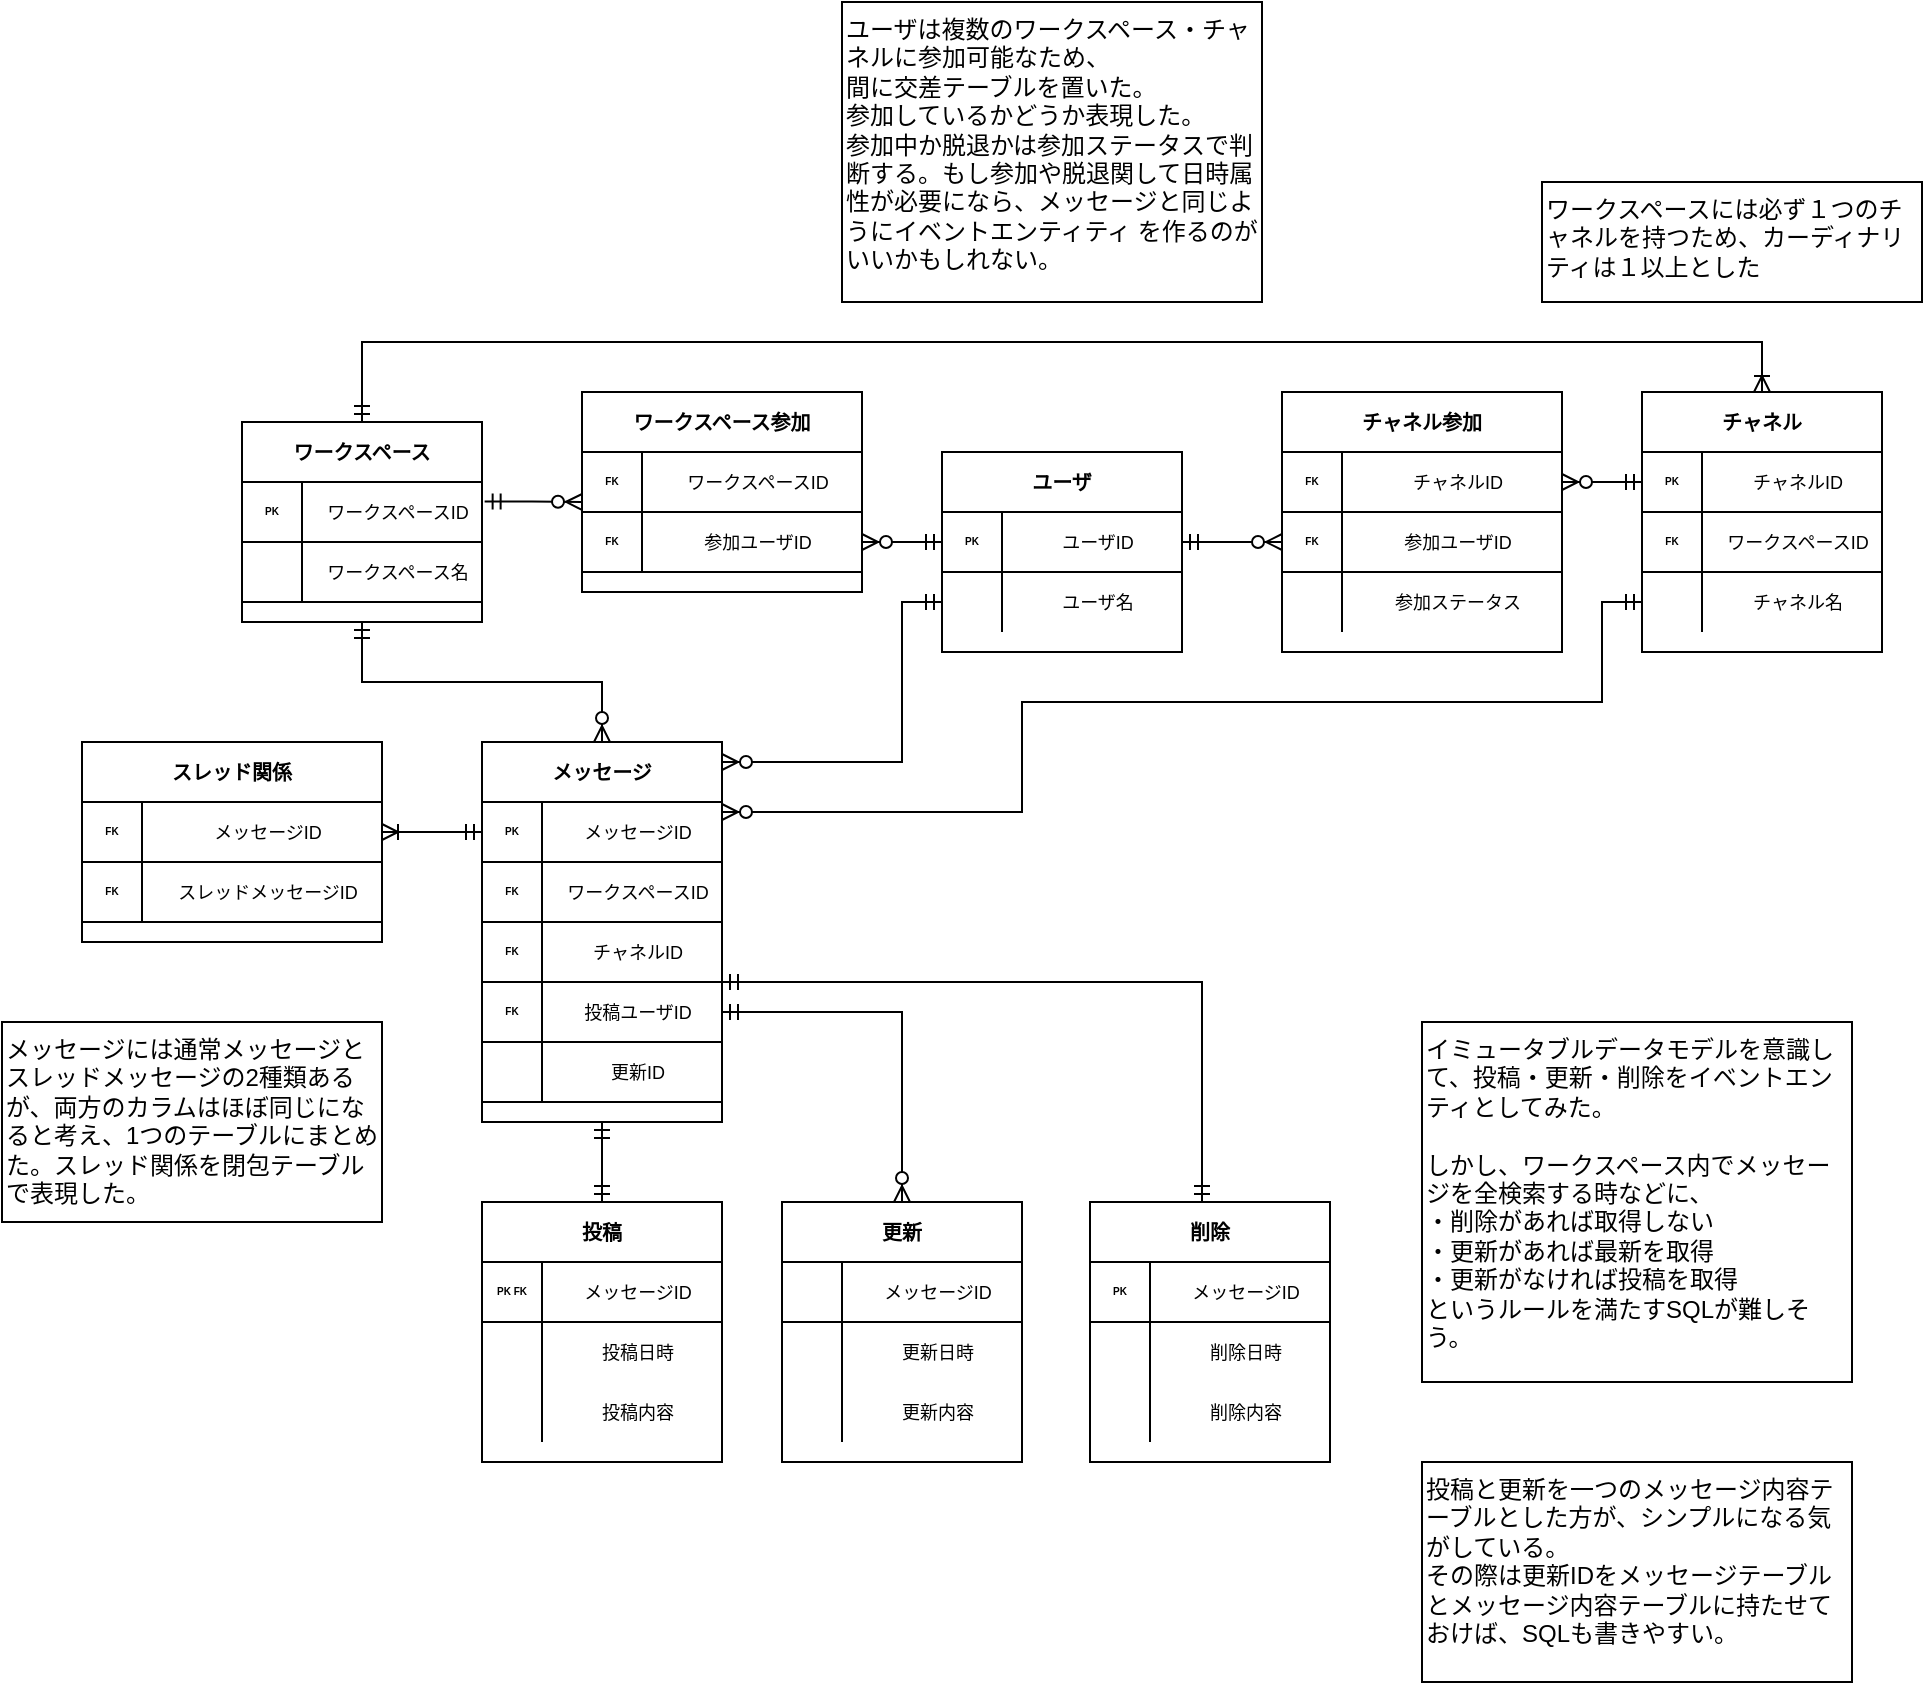 <mxfile version="18.1.3" type="device"><diagram id="VzWQEuF8khyqXpDmON22" name="Page-1"><mxGraphModel dx="1728" dy="1754" grid="1" gridSize="10" guides="1" tooltips="1" connect="1" arrows="1" fold="1" page="1" pageScale="1" pageWidth="827" pageHeight="1169" math="0" shadow="0"><root><mxCell id="0"/><mxCell id="1" parent="0"/><mxCell id="t3q-S9oVA5xC2EnuXbvi-16" value="ユーザ" style="shape=table;startSize=30;container=1;collapsible=1;childLayout=tableLayout;fixedRows=1;rowLines=0;fontStyle=1;align=center;resizeLast=1;rounded=0;shadow=0;fontSize=10;strokeWidth=1;fillColor=default;gradientColor=#ffffff;gradientDirection=east;sketch=0;swimlaneLine=1;strokeColor=default;swimlaneFillColor=default;spacingTop=0;" parent="1" vertex="1"><mxGeometry x="280" y="55" width="120" height="100" as="geometry"><mxRectangle x="30" y="130" width="50" height="30" as="alternateBounds"/></mxGeometry></mxCell><mxCell id="t3q-S9oVA5xC2EnuXbvi-17" value="" style="shape=tableRow;horizontal=0;startSize=0;swimlaneHead=0;swimlaneBody=0;fillColor=none;collapsible=0;dropTarget=0;points=[[0,0.5],[1,0.5]];portConstraint=eastwest;top=0;left=0;right=0;bottom=1;rounded=0;shadow=0;fontSize=5;strokeWidth=1;align=center;" parent="t3q-S9oVA5xC2EnuXbvi-16" vertex="1"><mxGeometry y="30" width="120" height="30" as="geometry"/></mxCell><mxCell id="t3q-S9oVA5xC2EnuXbvi-18" value="PK" style="shape=partialRectangle;connectable=0;fillColor=none;top=0;left=0;bottom=0;right=0;fontStyle=1;overflow=hidden;rounded=0;shadow=0;fontSize=5;strokeWidth=1;" parent="t3q-S9oVA5xC2EnuXbvi-17" vertex="1"><mxGeometry width="30" height="30" as="geometry"><mxRectangle width="30" height="30" as="alternateBounds"/></mxGeometry></mxCell><mxCell id="t3q-S9oVA5xC2EnuXbvi-19" value="ユーザID" style="shape=partialRectangle;connectable=0;fillColor=none;top=0;left=0;bottom=0;right=0;align=center;spacingLeft=6;fontStyle=0;overflow=hidden;rounded=0;shadow=0;fontSize=9;strokeWidth=1;" parent="t3q-S9oVA5xC2EnuXbvi-17" vertex="1"><mxGeometry x="30" width="90" height="30" as="geometry"><mxRectangle width="90" height="30" as="alternateBounds"/></mxGeometry></mxCell><mxCell id="t3q-S9oVA5xC2EnuXbvi-20" value="" style="shape=tableRow;horizontal=0;startSize=0;swimlaneHead=0;swimlaneBody=0;fillColor=none;collapsible=0;dropTarget=0;points=[[0,0.5],[1,0.5]];portConstraint=eastwest;top=0;left=0;right=0;bottom=0;rounded=0;shadow=0;fontSize=5;strokeWidth=1;" parent="t3q-S9oVA5xC2EnuXbvi-16" vertex="1"><mxGeometry y="60" width="120" height="30" as="geometry"/></mxCell><mxCell id="t3q-S9oVA5xC2EnuXbvi-21" value="" style="shape=partialRectangle;connectable=0;fillColor=none;top=0;left=0;bottom=0;right=0;editable=1;overflow=hidden;rounded=0;shadow=0;fontSize=5;strokeWidth=1;" parent="t3q-S9oVA5xC2EnuXbvi-20" vertex="1"><mxGeometry width="30" height="30" as="geometry"><mxRectangle width="30" height="30" as="alternateBounds"/></mxGeometry></mxCell><mxCell id="t3q-S9oVA5xC2EnuXbvi-22" value="ユーザ名" style="shape=partialRectangle;connectable=0;fillColor=none;top=0;left=0;bottom=0;right=0;align=center;spacingLeft=6;overflow=hidden;rounded=0;shadow=0;fontSize=9;strokeWidth=1;" parent="t3q-S9oVA5xC2EnuXbvi-20" vertex="1"><mxGeometry x="30" width="90" height="30" as="geometry"><mxRectangle width="90" height="30" as="alternateBounds"/></mxGeometry></mxCell><mxCell id="t3q-S9oVA5xC2EnuXbvi-26" value="ワークスペース" style="shape=table;startSize=30;container=1;collapsible=1;childLayout=tableLayout;fixedRows=1;rowLines=0;fontStyle=1;align=center;resizeLast=1;rounded=0;shadow=0;fontSize=10;strokeWidth=1;fillColor=default;gradientColor=#ffffff;gradientDirection=east;sketch=0;swimlaneLine=1;strokeColor=default;swimlaneFillColor=default;spacingTop=0;" parent="1" vertex="1"><mxGeometry x="-70" y="40" width="120" height="100" as="geometry"><mxRectangle x="30" y="130" width="50" height="30" as="alternateBounds"/></mxGeometry></mxCell><mxCell id="t3q-S9oVA5xC2EnuXbvi-27" value="" style="shape=tableRow;horizontal=0;startSize=0;swimlaneHead=0;swimlaneBody=0;fillColor=none;collapsible=0;dropTarget=0;points=[[0,0.5],[1,0.5]];portConstraint=eastwest;top=0;left=0;right=0;bottom=1;rounded=0;shadow=0;fontSize=5;strokeWidth=1;align=center;" parent="t3q-S9oVA5xC2EnuXbvi-26" vertex="1"><mxGeometry y="30" width="120" height="30" as="geometry"/></mxCell><mxCell id="t3q-S9oVA5xC2EnuXbvi-28" value="PK" style="shape=partialRectangle;connectable=0;fillColor=none;top=0;left=0;bottom=0;right=0;fontStyle=1;overflow=hidden;rounded=0;shadow=0;fontSize=5;strokeWidth=1;" parent="t3q-S9oVA5xC2EnuXbvi-27" vertex="1"><mxGeometry width="30" height="30" as="geometry"><mxRectangle width="30" height="30" as="alternateBounds"/></mxGeometry></mxCell><mxCell id="t3q-S9oVA5xC2EnuXbvi-29" value="ワークスペースID" style="shape=partialRectangle;connectable=0;fillColor=none;top=0;left=0;bottom=0;right=0;align=center;spacingLeft=6;fontStyle=0;overflow=hidden;rounded=0;shadow=0;fontSize=9;strokeWidth=1;" parent="t3q-S9oVA5xC2EnuXbvi-27" vertex="1"><mxGeometry x="30" width="90" height="30" as="geometry"><mxRectangle width="90" height="30" as="alternateBounds"/></mxGeometry></mxCell><mxCell id="t3q-S9oVA5xC2EnuXbvi-30" style="shape=tableRow;horizontal=0;startSize=0;swimlaneHead=0;swimlaneBody=0;fillColor=none;collapsible=0;dropTarget=0;points=[[0,0.5],[1,0.5]];portConstraint=eastwest;top=0;left=0;right=0;bottom=1;rounded=0;shadow=0;fontSize=5;strokeWidth=1;align=center;" parent="t3q-S9oVA5xC2EnuXbvi-26" vertex="1"><mxGeometry y="60" width="120" height="30" as="geometry"/></mxCell><mxCell id="t3q-S9oVA5xC2EnuXbvi-31" value="" style="shape=partialRectangle;connectable=0;fillColor=none;top=0;left=0;bottom=0;right=0;fontStyle=1;overflow=hidden;rounded=0;shadow=0;fontSize=5;strokeWidth=1;" parent="t3q-S9oVA5xC2EnuXbvi-30" vertex="1"><mxGeometry width="30" height="30" as="geometry"><mxRectangle width="30" height="30" as="alternateBounds"/></mxGeometry></mxCell><mxCell id="t3q-S9oVA5xC2EnuXbvi-32" value="ワークスペース名" style="shape=partialRectangle;connectable=0;fillColor=none;top=0;left=0;bottom=0;right=0;align=center;spacingLeft=6;fontStyle=0;overflow=hidden;rounded=0;shadow=0;fontSize=9;strokeWidth=1;" parent="t3q-S9oVA5xC2EnuXbvi-30" vertex="1"><mxGeometry x="30" width="90" height="30" as="geometry"><mxRectangle width="90" height="30" as="alternateBounds"/></mxGeometry></mxCell><mxCell id="t3q-S9oVA5xC2EnuXbvi-42" value="チャネル" style="shape=table;startSize=30;container=1;collapsible=1;childLayout=tableLayout;fixedRows=1;rowLines=0;fontStyle=1;align=center;resizeLast=1;rounded=0;shadow=0;fontSize=10;strokeWidth=1;fillColor=default;gradientColor=#ffffff;gradientDirection=east;sketch=0;swimlaneLine=1;strokeColor=default;swimlaneFillColor=default;spacingTop=0;" parent="1" vertex="1"><mxGeometry x="630" y="25" width="120" height="130" as="geometry"><mxRectangle x="30" y="130" width="50" height="30" as="alternateBounds"/></mxGeometry></mxCell><mxCell id="t3q-S9oVA5xC2EnuXbvi-43" value="" style="shape=tableRow;horizontal=0;startSize=0;swimlaneHead=0;swimlaneBody=0;fillColor=none;collapsible=0;dropTarget=0;points=[[0,0.5],[1,0.5]];portConstraint=eastwest;top=0;left=0;right=0;bottom=1;rounded=0;shadow=0;fontSize=5;strokeWidth=1;align=center;" parent="t3q-S9oVA5xC2EnuXbvi-42" vertex="1"><mxGeometry y="30" width="120" height="30" as="geometry"/></mxCell><mxCell id="t3q-S9oVA5xC2EnuXbvi-44" value="PK" style="shape=partialRectangle;connectable=0;fillColor=none;top=0;left=0;bottom=0;right=0;fontStyle=1;overflow=hidden;rounded=0;shadow=0;fontSize=5;strokeWidth=1;" parent="t3q-S9oVA5xC2EnuXbvi-43" vertex="1"><mxGeometry width="30" height="30" as="geometry"><mxRectangle width="30" height="30" as="alternateBounds"/></mxGeometry></mxCell><mxCell id="t3q-S9oVA5xC2EnuXbvi-45" value="チャネルID" style="shape=partialRectangle;connectable=0;fillColor=none;top=0;left=0;bottom=0;right=0;align=center;spacingLeft=6;fontStyle=0;overflow=hidden;rounded=0;shadow=0;fontSize=9;strokeWidth=1;" parent="t3q-S9oVA5xC2EnuXbvi-43" vertex="1"><mxGeometry x="30" width="90" height="30" as="geometry"><mxRectangle width="90" height="30" as="alternateBounds"/></mxGeometry></mxCell><mxCell id="4SpFPrn1VUqxIHYEv9hC-54" value="" style="shape=tableRow;horizontal=0;startSize=0;swimlaneHead=0;swimlaneBody=0;fillColor=none;collapsible=0;dropTarget=0;points=[[0,0.5],[1,0.5]];portConstraint=eastwest;top=0;left=0;right=0;bottom=1;rounded=0;shadow=0;fontSize=5;strokeWidth=1;align=center;" parent="t3q-S9oVA5xC2EnuXbvi-42" vertex="1"><mxGeometry y="60" width="120" height="30" as="geometry"/></mxCell><mxCell id="4SpFPrn1VUqxIHYEv9hC-55" value="FK" style="shape=partialRectangle;connectable=0;fillColor=none;top=0;left=0;bottom=0;right=0;fontStyle=1;overflow=hidden;rounded=0;shadow=0;fontSize=5;strokeWidth=1;" parent="4SpFPrn1VUqxIHYEv9hC-54" vertex="1"><mxGeometry width="30" height="30" as="geometry"><mxRectangle width="30" height="30" as="alternateBounds"/></mxGeometry></mxCell><mxCell id="4SpFPrn1VUqxIHYEv9hC-56" value="ワークスペースID" style="shape=partialRectangle;connectable=0;fillColor=none;top=0;left=0;bottom=0;right=0;align=center;spacingLeft=6;fontStyle=0;overflow=hidden;rounded=0;shadow=0;fontSize=9;strokeWidth=1;" parent="4SpFPrn1VUqxIHYEv9hC-54" vertex="1"><mxGeometry x="30" width="90" height="30" as="geometry"><mxRectangle width="90" height="30" as="alternateBounds"/></mxGeometry></mxCell><mxCell id="t3q-S9oVA5xC2EnuXbvi-49" value="" style="shape=tableRow;horizontal=0;startSize=0;swimlaneHead=0;swimlaneBody=0;fillColor=none;collapsible=0;dropTarget=0;points=[[0,0.5],[1,0.5]];portConstraint=eastwest;top=0;left=0;right=0;bottom=0;rounded=0;shadow=0;fontSize=5;strokeWidth=1;" parent="t3q-S9oVA5xC2EnuXbvi-42" vertex="1"><mxGeometry y="90" width="120" height="30" as="geometry"/></mxCell><mxCell id="t3q-S9oVA5xC2EnuXbvi-50" value="" style="shape=partialRectangle;connectable=0;fillColor=none;top=0;left=0;bottom=0;right=0;editable=1;overflow=hidden;rounded=0;shadow=0;fontSize=5;strokeWidth=1;" parent="t3q-S9oVA5xC2EnuXbvi-49" vertex="1"><mxGeometry width="30" height="30" as="geometry"><mxRectangle width="30" height="30" as="alternateBounds"/></mxGeometry></mxCell><mxCell id="t3q-S9oVA5xC2EnuXbvi-51" value="チャネル名" style="shape=partialRectangle;connectable=0;fillColor=none;top=0;left=0;bottom=0;right=0;align=center;spacingLeft=6;overflow=hidden;rounded=0;shadow=0;fontSize=9;strokeWidth=1;" parent="t3q-S9oVA5xC2EnuXbvi-49" vertex="1"><mxGeometry x="30" width="90" height="30" as="geometry"><mxRectangle width="90" height="30" as="alternateBounds"/></mxGeometry></mxCell><mxCell id="4SpFPrn1VUqxIHYEv9hC-25" value="メッセージ" style="shape=table;startSize=30;container=1;collapsible=1;childLayout=tableLayout;fixedRows=1;rowLines=0;fontStyle=1;align=center;resizeLast=1;rounded=0;shadow=0;fontSize=10;strokeWidth=1;fillColor=default;gradientColor=#ffffff;gradientDirection=east;sketch=0;swimlaneLine=1;strokeColor=default;swimlaneFillColor=default;spacingTop=0;right=0;" parent="1" vertex="1"><mxGeometry x="50" y="200" width="120" height="190" as="geometry"><mxRectangle x="30" y="130" width="50" height="30" as="alternateBounds"/></mxGeometry></mxCell><mxCell id="4SpFPrn1VUqxIHYEv9hC-26" value="" style="shape=tableRow;horizontal=0;startSize=0;swimlaneHead=0;swimlaneBody=0;fillColor=none;collapsible=0;dropTarget=0;points=[[0,0.5],[1,0.5]];portConstraint=eastwest;top=0;left=0;right=0;bottom=1;rounded=0;shadow=0;fontSize=5;strokeWidth=1;align=center;" parent="4SpFPrn1VUqxIHYEv9hC-25" vertex="1"><mxGeometry y="30" width="120" height="30" as="geometry"/></mxCell><mxCell id="4SpFPrn1VUqxIHYEv9hC-27" value="PK" style="shape=partialRectangle;connectable=0;fillColor=none;top=0;left=0;bottom=0;right=0;fontStyle=1;overflow=hidden;rounded=0;shadow=0;fontSize=5;strokeWidth=1;" parent="4SpFPrn1VUqxIHYEv9hC-26" vertex="1"><mxGeometry width="30" height="30" as="geometry"><mxRectangle width="30" height="30" as="alternateBounds"/></mxGeometry></mxCell><mxCell id="4SpFPrn1VUqxIHYEv9hC-28" value="メッセージID" style="shape=partialRectangle;connectable=0;fillColor=none;top=0;left=0;bottom=0;right=0;align=center;spacingLeft=6;fontStyle=0;overflow=hidden;rounded=0;shadow=0;fontSize=9;strokeWidth=1;" parent="4SpFPrn1VUqxIHYEv9hC-26" vertex="1"><mxGeometry x="30" width="90" height="30" as="geometry"><mxRectangle width="90" height="30" as="alternateBounds"/></mxGeometry></mxCell><mxCell id="4SpFPrn1VUqxIHYEv9hC-47" value="" style="shape=tableRow;horizontal=0;startSize=0;swimlaneHead=0;swimlaneBody=0;fillColor=none;collapsible=0;dropTarget=0;points=[[0,0.5],[1,0.5]];portConstraint=eastwest;top=0;left=0;right=0;bottom=1;rounded=0;shadow=0;fontSize=5;strokeWidth=1;align=center;" parent="4SpFPrn1VUqxIHYEv9hC-25" vertex="1"><mxGeometry y="60" width="120" height="30" as="geometry"/></mxCell><mxCell id="4SpFPrn1VUqxIHYEv9hC-48" value="FK" style="shape=partialRectangle;connectable=0;fillColor=none;top=0;left=0;bottom=0;right=0;fontStyle=1;overflow=hidden;rounded=0;shadow=0;fontSize=5;strokeWidth=1;" parent="4SpFPrn1VUqxIHYEv9hC-47" vertex="1"><mxGeometry width="30" height="30" as="geometry"><mxRectangle width="30" height="30" as="alternateBounds"/></mxGeometry></mxCell><mxCell id="4SpFPrn1VUqxIHYEv9hC-49" value="ワークスペースID" style="shape=partialRectangle;connectable=0;fillColor=none;top=0;left=0;bottom=0;right=0;align=center;spacingLeft=6;fontStyle=0;overflow=hidden;rounded=0;shadow=0;fontSize=9;strokeWidth=1;" parent="4SpFPrn1VUqxIHYEv9hC-47" vertex="1"><mxGeometry x="30" width="90" height="30" as="geometry"><mxRectangle width="90" height="30" as="alternateBounds"/></mxGeometry></mxCell><mxCell id="4SpFPrn1VUqxIHYEv9hC-50" value="" style="shape=tableRow;horizontal=0;startSize=0;swimlaneHead=0;swimlaneBody=0;fillColor=none;collapsible=0;dropTarget=0;points=[[0,0.5],[1,0.5]];portConstraint=eastwest;top=0;left=0;right=0;bottom=1;rounded=0;shadow=0;fontSize=5;strokeWidth=1;align=center;" parent="4SpFPrn1VUqxIHYEv9hC-25" vertex="1"><mxGeometry y="90" width="120" height="30" as="geometry"/></mxCell><mxCell id="4SpFPrn1VUqxIHYEv9hC-51" value="FK" style="shape=partialRectangle;connectable=0;fillColor=none;top=0;left=0;bottom=0;right=0;fontStyle=1;overflow=hidden;rounded=0;shadow=0;fontSize=5;strokeWidth=1;" parent="4SpFPrn1VUqxIHYEv9hC-50" vertex="1"><mxGeometry width="30" height="30" as="geometry"><mxRectangle width="30" height="30" as="alternateBounds"/></mxGeometry></mxCell><mxCell id="4SpFPrn1VUqxIHYEv9hC-52" value="チャネルID" style="shape=partialRectangle;connectable=0;fillColor=none;top=0;left=0;bottom=0;right=0;align=center;spacingLeft=6;fontStyle=0;overflow=hidden;rounded=0;shadow=0;fontSize=9;strokeWidth=1;" parent="4SpFPrn1VUqxIHYEv9hC-50" vertex="1"><mxGeometry x="30" width="90" height="30" as="geometry"><mxRectangle width="90" height="30" as="alternateBounds"/></mxGeometry></mxCell><mxCell id="4SpFPrn1VUqxIHYEv9hC-29" style="shape=tableRow;horizontal=0;startSize=0;swimlaneHead=0;swimlaneBody=0;fillColor=none;collapsible=0;dropTarget=0;points=[[0,0.5],[1,0.5]];portConstraint=eastwest;top=0;left=0;right=0;bottom=1;rounded=0;shadow=0;fontSize=5;strokeWidth=1;align=center;" parent="4SpFPrn1VUqxIHYEv9hC-25" vertex="1"><mxGeometry y="120" width="120" height="30" as="geometry"/></mxCell><mxCell id="4SpFPrn1VUqxIHYEv9hC-30" value="FK" style="shape=partialRectangle;connectable=0;fillColor=none;top=0;left=0;bottom=0;right=0;fontStyle=1;overflow=hidden;rounded=0;shadow=0;fontSize=5;strokeWidth=1;" parent="4SpFPrn1VUqxIHYEv9hC-29" vertex="1"><mxGeometry width="30" height="30" as="geometry"><mxRectangle width="30" height="30" as="alternateBounds"/></mxGeometry></mxCell><mxCell id="4SpFPrn1VUqxIHYEv9hC-31" value="投稿ユーザID" style="shape=partialRectangle;connectable=0;fillColor=none;top=0;left=0;bottom=0;right=0;align=center;spacingLeft=6;fontStyle=0;overflow=hidden;rounded=0;shadow=0;fontSize=9;strokeWidth=1;" parent="4SpFPrn1VUqxIHYEv9hC-29" vertex="1"><mxGeometry x="30" width="90" height="30" as="geometry"><mxRectangle width="90" height="30" as="alternateBounds"/></mxGeometry></mxCell><mxCell id="SPlGPrbBw5Y6CTb8SGbo-51" style="shape=tableRow;horizontal=0;startSize=0;swimlaneHead=0;swimlaneBody=0;fillColor=none;collapsible=0;dropTarget=0;points=[[0,0.5],[1,0.5]];portConstraint=eastwest;top=0;left=0;right=0;bottom=1;rounded=0;shadow=0;fontSize=5;strokeWidth=1;align=center;" vertex="1" parent="4SpFPrn1VUqxIHYEv9hC-25"><mxGeometry y="150" width="120" height="30" as="geometry"/></mxCell><mxCell id="SPlGPrbBw5Y6CTb8SGbo-52" style="shape=partialRectangle;connectable=0;fillColor=none;top=0;left=0;bottom=0;right=0;fontStyle=1;overflow=hidden;rounded=0;shadow=0;fontSize=5;strokeWidth=1;" vertex="1" parent="SPlGPrbBw5Y6CTb8SGbo-51"><mxGeometry width="30" height="30" as="geometry"><mxRectangle width="30" height="30" as="alternateBounds"/></mxGeometry></mxCell><mxCell id="SPlGPrbBw5Y6CTb8SGbo-53" value="更新ID" style="shape=partialRectangle;connectable=0;fillColor=none;top=0;left=0;bottom=0;right=0;align=center;spacingLeft=6;fontStyle=0;overflow=hidden;rounded=0;shadow=0;fontSize=9;strokeWidth=1;" vertex="1" parent="SPlGPrbBw5Y6CTb8SGbo-51"><mxGeometry x="30" width="90" height="30" as="geometry"><mxRectangle width="90" height="30" as="alternateBounds"/></mxGeometry></mxCell><mxCell id="4SpFPrn1VUqxIHYEv9hC-57" value="ワークスペース参加" style="shape=table;startSize=30;container=1;collapsible=1;childLayout=tableLayout;fixedRows=1;rowLines=0;fontStyle=1;align=center;resizeLast=1;rounded=0;shadow=0;fontSize=10;strokeWidth=1;fillColor=default;gradientColor=#ffffff;gradientDirection=east;sketch=0;swimlaneLine=1;strokeColor=default;swimlaneFillColor=default;spacingTop=0;" parent="1" vertex="1"><mxGeometry x="100" y="25" width="140" height="100" as="geometry"><mxRectangle x="30" y="130" width="50" height="30" as="alternateBounds"/></mxGeometry></mxCell><mxCell id="4SpFPrn1VUqxIHYEv9hC-73" value="" style="shape=tableRow;horizontal=0;startSize=0;swimlaneHead=0;swimlaneBody=0;fillColor=none;collapsible=0;dropTarget=0;points=[[0,0.5],[1,0.5]];portConstraint=eastwest;top=0;left=0;right=0;bottom=1;rounded=0;shadow=0;fontSize=5;strokeWidth=1;align=center;" parent="4SpFPrn1VUqxIHYEv9hC-57" vertex="1"><mxGeometry y="30" width="140" height="30" as="geometry"/></mxCell><mxCell id="4SpFPrn1VUqxIHYEv9hC-74" value="FK" style="shape=partialRectangle;connectable=0;fillColor=none;top=0;left=0;bottom=0;right=0;fontStyle=1;overflow=hidden;rounded=0;shadow=0;fontSize=5;strokeWidth=1;" parent="4SpFPrn1VUqxIHYEv9hC-73" vertex="1"><mxGeometry width="30" height="30" as="geometry"><mxRectangle width="30" height="30" as="alternateBounds"/></mxGeometry></mxCell><mxCell id="4SpFPrn1VUqxIHYEv9hC-75" value="ワークスペースID" style="shape=partialRectangle;connectable=0;fillColor=none;top=0;left=0;bottom=0;right=0;align=center;spacingLeft=6;fontStyle=0;overflow=hidden;rounded=0;shadow=0;fontSize=9;strokeWidth=1;" parent="4SpFPrn1VUqxIHYEv9hC-73" vertex="1"><mxGeometry x="30" width="110" height="30" as="geometry"><mxRectangle width="110" height="30" as="alternateBounds"/></mxGeometry></mxCell><mxCell id="4SpFPrn1VUqxIHYEv9hC-58" value="" style="shape=tableRow;horizontal=0;startSize=0;swimlaneHead=0;swimlaneBody=0;fillColor=none;collapsible=0;dropTarget=0;points=[[0,0.5],[1,0.5]];portConstraint=eastwest;top=0;left=0;right=0;bottom=1;rounded=0;shadow=0;fontSize=5;strokeWidth=1;align=center;" parent="4SpFPrn1VUqxIHYEv9hC-57" vertex="1"><mxGeometry y="60" width="140" height="30" as="geometry"/></mxCell><mxCell id="4SpFPrn1VUqxIHYEv9hC-59" value="FK" style="shape=partialRectangle;connectable=0;fillColor=none;top=0;left=0;bottom=0;right=0;fontStyle=1;overflow=hidden;rounded=0;shadow=0;fontSize=5;strokeWidth=1;" parent="4SpFPrn1VUqxIHYEv9hC-58" vertex="1"><mxGeometry width="30" height="30" as="geometry"><mxRectangle width="30" height="30" as="alternateBounds"/></mxGeometry></mxCell><mxCell id="4SpFPrn1VUqxIHYEv9hC-60" value="参加ユーザID" style="shape=partialRectangle;connectable=0;fillColor=none;top=0;left=0;bottom=0;right=0;align=center;spacingLeft=6;fontStyle=0;overflow=hidden;rounded=0;shadow=0;fontSize=9;strokeWidth=1;" parent="4SpFPrn1VUqxIHYEv9hC-58" vertex="1"><mxGeometry x="30" width="110" height="30" as="geometry"><mxRectangle width="110" height="30" as="alternateBounds"/></mxGeometry></mxCell><mxCell id="4SpFPrn1VUqxIHYEv9hC-78" value="チャネル参加" style="shape=table;startSize=30;container=1;collapsible=1;childLayout=tableLayout;fixedRows=1;rowLines=0;fontStyle=1;align=center;resizeLast=1;rounded=0;shadow=0;fontSize=10;strokeWidth=1;fillColor=default;gradientColor=#ffffff;gradientDirection=east;sketch=0;swimlaneLine=1;strokeColor=default;swimlaneFillColor=default;spacingTop=0;" parent="1" vertex="1"><mxGeometry x="450" y="25" width="140" height="130" as="geometry"><mxRectangle x="30" y="130" width="50" height="30" as="alternateBounds"/></mxGeometry></mxCell><mxCell id="4SpFPrn1VUqxIHYEv9hC-79" value="" style="shape=tableRow;horizontal=0;startSize=0;swimlaneHead=0;swimlaneBody=0;fillColor=none;collapsible=0;dropTarget=0;points=[[0,0.5],[1,0.5]];portConstraint=eastwest;top=0;left=0;right=0;bottom=1;rounded=0;shadow=0;fontSize=5;strokeWidth=1;align=center;" parent="4SpFPrn1VUqxIHYEv9hC-78" vertex="1"><mxGeometry y="30" width="140" height="30" as="geometry"/></mxCell><mxCell id="4SpFPrn1VUqxIHYEv9hC-80" value="FK" style="shape=partialRectangle;connectable=0;fillColor=none;top=0;left=0;bottom=0;right=0;fontStyle=1;overflow=hidden;rounded=0;shadow=0;fontSize=5;strokeWidth=1;" parent="4SpFPrn1VUqxIHYEv9hC-79" vertex="1"><mxGeometry width="30" height="30" as="geometry"><mxRectangle width="30" height="30" as="alternateBounds"/></mxGeometry></mxCell><mxCell id="4SpFPrn1VUqxIHYEv9hC-81" value="チャネルID" style="shape=partialRectangle;connectable=0;fillColor=none;top=0;left=0;bottom=0;right=0;align=center;spacingLeft=6;fontStyle=0;overflow=hidden;rounded=0;shadow=0;fontSize=9;strokeWidth=1;" parent="4SpFPrn1VUqxIHYEv9hC-79" vertex="1"><mxGeometry x="30" width="110" height="30" as="geometry"><mxRectangle width="110" height="30" as="alternateBounds"/></mxGeometry></mxCell><mxCell id="4SpFPrn1VUqxIHYEv9hC-82" value="" style="shape=tableRow;horizontal=0;startSize=0;swimlaneHead=0;swimlaneBody=0;fillColor=none;collapsible=0;dropTarget=0;points=[[0,0.5],[1,0.5]];portConstraint=eastwest;top=0;left=0;right=0;bottom=1;rounded=0;shadow=0;fontSize=5;strokeWidth=1;align=center;" parent="4SpFPrn1VUqxIHYEv9hC-78" vertex="1"><mxGeometry y="60" width="140" height="30" as="geometry"/></mxCell><mxCell id="4SpFPrn1VUqxIHYEv9hC-83" value="FK" style="shape=partialRectangle;connectable=0;fillColor=none;top=0;left=0;bottom=0;right=0;fontStyle=1;overflow=hidden;rounded=0;shadow=0;fontSize=5;strokeWidth=1;" parent="4SpFPrn1VUqxIHYEv9hC-82" vertex="1"><mxGeometry width="30" height="30" as="geometry"><mxRectangle width="30" height="30" as="alternateBounds"/></mxGeometry></mxCell><mxCell id="4SpFPrn1VUqxIHYEv9hC-84" value="参加ユーザID" style="shape=partialRectangle;connectable=0;fillColor=none;top=0;left=0;bottom=0;right=0;align=center;spacingLeft=6;fontStyle=0;overflow=hidden;rounded=0;shadow=0;fontSize=9;strokeWidth=1;" parent="4SpFPrn1VUqxIHYEv9hC-82" vertex="1"><mxGeometry x="30" width="110" height="30" as="geometry"><mxRectangle width="110" height="30" as="alternateBounds"/></mxGeometry></mxCell><mxCell id="4SpFPrn1VUqxIHYEv9hC-88" value="" style="shape=tableRow;horizontal=0;startSize=0;swimlaneHead=0;swimlaneBody=0;fillColor=none;collapsible=0;dropTarget=0;points=[[0,0.5],[1,0.5]];portConstraint=eastwest;top=0;left=0;right=0;bottom=0;rounded=0;shadow=0;fontSize=5;strokeWidth=1;" parent="4SpFPrn1VUqxIHYEv9hC-78" vertex="1"><mxGeometry y="90" width="140" height="30" as="geometry"/></mxCell><mxCell id="4SpFPrn1VUqxIHYEv9hC-89" value="" style="shape=partialRectangle;connectable=0;fillColor=none;top=0;left=0;bottom=0;right=0;editable=1;overflow=hidden;rounded=0;shadow=0;fontSize=5;strokeWidth=1;" parent="4SpFPrn1VUqxIHYEv9hC-88" vertex="1"><mxGeometry width="30" height="30" as="geometry"><mxRectangle width="30" height="30" as="alternateBounds"/></mxGeometry></mxCell><mxCell id="4SpFPrn1VUqxIHYEv9hC-90" value="参加ステータス" style="shape=partialRectangle;connectable=0;fillColor=none;top=0;left=0;bottom=0;right=0;align=center;spacingLeft=6;overflow=hidden;rounded=0;shadow=0;fontSize=9;strokeWidth=1;" parent="4SpFPrn1VUqxIHYEv9hC-88" vertex="1"><mxGeometry x="30" width="110" height="30" as="geometry"><mxRectangle width="110" height="30" as="alternateBounds"/></mxGeometry></mxCell><mxCell id="4SpFPrn1VUqxIHYEv9hC-146" value="ユーザは複数のワークスペース・チャネルに参加可能なため、&lt;br&gt;間に交差テーブルを置いた。&lt;br&gt;参加しているかどうか表現した。&lt;br&gt;参加中か脱退かは参加ステータスで判断する。もし参加や脱退関して日時属性が必要になら、メッセージと同じようにイベントエンティティ を作るのがいいかもしれない。" style="rounded=0;whiteSpace=wrap;html=1;labelBorderColor=none;strokeColor=default;strokeWidth=1;fillColor=#FFFFFF;align=left;verticalAlign=top;perimeterSpacing=0;" parent="1" vertex="1"><mxGeometry x="230" y="-170" width="210" height="150" as="geometry"/></mxCell><mxCell id="4SpFPrn1VUqxIHYEv9hC-147" value="" style="edgeStyle=orthogonalEdgeStyle;fontSize=12;html=1;endArrow=ERzeroToMany;startArrow=ERmandOne;rounded=0;shadow=0;elbow=vertical;entryX=1;entryY=0.5;entryDx=0;entryDy=0;exitX=0;exitY=0.5;exitDx=0;exitDy=0;" parent="1" source="t3q-S9oVA5xC2EnuXbvi-17" target="4SpFPrn1VUqxIHYEv9hC-58" edge="1"><mxGeometry width="100" height="100" relative="1" as="geometry"><mxPoint x="110" y="260" as="sourcePoint"/><mxPoint x="210" y="160" as="targetPoint"/><Array as="points"><mxPoint x="270" y="100"/><mxPoint x="270" y="100"/></Array></mxGeometry></mxCell><mxCell id="4SpFPrn1VUqxIHYEv9hC-148" value="" style="edgeStyle=orthogonalEdgeStyle;fontSize=12;html=1;endArrow=ERzeroToMany;startArrow=ERmandOne;rounded=0;shadow=0;elbow=vertical;entryX=0;entryY=0.833;entryDx=0;entryDy=0;entryPerimeter=0;exitX=1.011;exitY=0.326;exitDx=0;exitDy=0;exitPerimeter=0;" parent="1" source="t3q-S9oVA5xC2EnuXbvi-27" target="4SpFPrn1VUqxIHYEv9hC-73" edge="1"><mxGeometry width="100" height="100" relative="1" as="geometry"><mxPoint x="80" y="80" as="sourcePoint"/><mxPoint x="2.1" y="-31.99" as="targetPoint"/></mxGeometry></mxCell><mxCell id="4SpFPrn1VUqxIHYEv9hC-150" value="" style="edgeStyle=orthogonalEdgeStyle;fontSize=12;html=1;endArrow=ERzeroToMany;startArrow=ERmandOne;rounded=0;shadow=0;elbow=vertical;entryX=0;entryY=0.5;entryDx=0;entryDy=0;exitX=1;exitY=0.5;exitDx=0;exitDy=0;" parent="1" source="t3q-S9oVA5xC2EnuXbvi-17" target="4SpFPrn1VUqxIHYEv9hC-82" edge="1"><mxGeometry width="100" height="100" relative="1" as="geometry"><mxPoint x="298.32" y="273.07" as="sourcePoint"/><mxPoint x="220.0" y="190.0" as="targetPoint"/></mxGeometry></mxCell><mxCell id="4SpFPrn1VUqxIHYEv9hC-97" value="スレッド関係" style="shape=table;startSize=30;container=1;collapsible=1;childLayout=tableLayout;fixedRows=1;rowLines=0;fontStyle=1;align=center;resizeLast=1;rounded=0;shadow=0;fontSize=10;strokeWidth=1;fillColor=default;gradientColor=#ffffff;gradientDirection=east;sketch=0;swimlaneLine=1;strokeColor=default;swimlaneFillColor=default;spacingTop=0;right=0;" parent="1" vertex="1"><mxGeometry x="-150" y="200" width="150" height="100" as="geometry"><mxRectangle x="30" y="130" width="50" height="30" as="alternateBounds"/></mxGeometry></mxCell><mxCell id="4SpFPrn1VUqxIHYEv9hC-98" value="" style="shape=tableRow;horizontal=0;startSize=0;swimlaneHead=0;swimlaneBody=0;fillColor=none;collapsible=0;dropTarget=0;points=[[0,0.5],[1,0.5]];portConstraint=eastwest;top=0;left=0;right=0;bottom=1;rounded=0;shadow=0;fontSize=5;strokeWidth=1;align=center;" parent="4SpFPrn1VUqxIHYEv9hC-97" vertex="1"><mxGeometry y="30" width="150" height="30" as="geometry"/></mxCell><mxCell id="4SpFPrn1VUqxIHYEv9hC-99" value="FK" style="shape=partialRectangle;connectable=0;fillColor=none;top=0;left=0;bottom=0;right=0;fontStyle=1;overflow=hidden;rounded=0;shadow=0;fontSize=5;strokeWidth=1;" parent="4SpFPrn1VUqxIHYEv9hC-98" vertex="1"><mxGeometry width="30" height="30" as="geometry"><mxRectangle width="30" height="30" as="alternateBounds"/></mxGeometry></mxCell><mxCell id="4SpFPrn1VUqxIHYEv9hC-100" value="メッセージID" style="shape=partialRectangle;connectable=0;fillColor=none;top=0;left=0;bottom=0;right=0;align=center;spacingLeft=6;fontStyle=0;overflow=hidden;rounded=0;shadow=0;fontSize=9;strokeWidth=1;" parent="4SpFPrn1VUqxIHYEv9hC-98" vertex="1"><mxGeometry x="30" width="120" height="30" as="geometry"><mxRectangle width="120" height="30" as="alternateBounds"/></mxGeometry></mxCell><mxCell id="4SpFPrn1VUqxIHYEv9hC-107" style="shape=tableRow;horizontal=0;startSize=0;swimlaneHead=0;swimlaneBody=0;fillColor=none;collapsible=0;dropTarget=0;points=[[0,0.5],[1,0.5]];portConstraint=eastwest;top=0;left=0;right=0;bottom=1;rounded=0;shadow=0;fontSize=5;strokeWidth=1;align=center;" parent="4SpFPrn1VUqxIHYEv9hC-97" vertex="1"><mxGeometry y="60" width="150" height="30" as="geometry"/></mxCell><mxCell id="4SpFPrn1VUqxIHYEv9hC-108" value="FK" style="shape=partialRectangle;connectable=0;fillColor=none;top=0;left=0;bottom=0;right=0;fontStyle=1;overflow=hidden;rounded=0;shadow=0;fontSize=5;strokeWidth=1;" parent="4SpFPrn1VUqxIHYEv9hC-107" vertex="1"><mxGeometry width="30" height="30" as="geometry"><mxRectangle width="30" height="30" as="alternateBounds"/></mxGeometry></mxCell><mxCell id="4SpFPrn1VUqxIHYEv9hC-109" value="スレッドメッセージID" style="shape=partialRectangle;connectable=0;fillColor=none;top=0;left=0;bottom=0;right=0;align=center;spacingLeft=6;fontStyle=0;overflow=hidden;rounded=0;shadow=0;fontSize=9;strokeWidth=1;" parent="4SpFPrn1VUqxIHYEv9hC-107" vertex="1"><mxGeometry x="30" width="120" height="30" as="geometry"><mxRectangle width="120" height="30" as="alternateBounds"/></mxGeometry></mxCell><mxCell id="4SpFPrn1VUqxIHYEv9hC-153" value="" style="edgeStyle=orthogonalEdgeStyle;fontSize=12;html=1;endArrow=ERzeroToMany;startArrow=ERmandOne;rounded=0;shadow=0;elbow=vertical;entryX=1;entryY=0.5;entryDx=0;entryDy=0;exitX=0;exitY=0.5;exitDx=0;exitDy=0;" parent="1" source="t3q-S9oVA5xC2EnuXbvi-43" target="4SpFPrn1VUqxIHYEv9hC-79" edge="1"><mxGeometry width="100" height="100" relative="1" as="geometry"><mxPoint x="610" y="80" as="sourcePoint"/><mxPoint x="660" y="80" as="targetPoint"/></mxGeometry></mxCell><mxCell id="4SpFPrn1VUqxIHYEv9hC-155" value="" style="edgeStyle=orthogonalEdgeStyle;fontSize=12;html=1;endArrow=ERzeroToMany;startArrow=ERmandOne;rounded=0;shadow=0;elbow=vertical;exitX=0.5;exitY=1;exitDx=0;exitDy=0;" parent="1" source="t3q-S9oVA5xC2EnuXbvi-26" target="4SpFPrn1VUqxIHYEv9hC-25" edge="1"><mxGeometry width="100" height="100" relative="1" as="geometry"><mxPoint x="-9.98" y="149.78" as="sourcePoint"/><mxPoint x="38.7" y="149.99" as="targetPoint"/><Array as="points"><mxPoint x="-10" y="170"/><mxPoint x="110" y="170"/></Array></mxGeometry></mxCell><mxCell id="4SpFPrn1VUqxIHYEv9hC-157" value="" style="edgeStyle=orthogonalEdgeStyle;fontSize=12;html=1;endArrow=ERzeroToMany;startArrow=ERmandOne;rounded=0;shadow=0;elbow=vertical;" parent="1" source="t3q-S9oVA5xC2EnuXbvi-20" target="4SpFPrn1VUqxIHYEv9hC-25" edge="1"><mxGeometry width="100" height="100" relative="1" as="geometry"><mxPoint x="320" y="180" as="sourcePoint"/><mxPoint x="290" y="150" as="targetPoint"/><Array as="points"><mxPoint x="260" y="130"/><mxPoint x="260" y="210"/></Array></mxGeometry></mxCell><mxCell id="4SpFPrn1VUqxIHYEv9hC-158" value="" style="edgeStyle=orthogonalEdgeStyle;fontSize=12;html=1;endArrow=ERzeroToMany;startArrow=ERmandOne;rounded=0;shadow=0;elbow=vertical;" parent="1" source="t3q-S9oVA5xC2EnuXbvi-49" target="4SpFPrn1VUqxIHYEv9hC-26" edge="1"><mxGeometry width="100" height="100" relative="1" as="geometry"><mxPoint x="290.0" y="155" as="sourcePoint"/><mxPoint x="180.0" y="235" as="targetPoint"/><Array as="points"><mxPoint x="610" y="130"/><mxPoint x="610" y="180"/><mxPoint x="320" y="180"/><mxPoint x="320" y="235"/></Array></mxGeometry></mxCell><mxCell id="4SpFPrn1VUqxIHYEv9hC-162" value="メッセージには通常メッセージとスレッドメッセージの2種類あるが、両方のカラムはほぼ同じになると考え、1つのテーブルにまとめた。スレッド関係を閉包テーブルで表現した。" style="rounded=0;whiteSpace=wrap;html=1;labelBorderColor=none;strokeColor=default;strokeWidth=1;fillColor=#FFFFFF;align=left;verticalAlign=top;" parent="1" vertex="1"><mxGeometry x="-190" y="340" width="190" height="100" as="geometry"/></mxCell><mxCell id="4SpFPrn1VUqxIHYEv9hC-163" value="イミュータブルデータモデルを意識して、投稿・更新・削除をイベントエンティとしてみた。&lt;br&gt;&lt;br&gt;しかし、ワークスペース内でメッセージを全検索する時などに、&lt;br&gt;・削除があれば取得しない&lt;br&gt;・更新があれば最新を取得&lt;br&gt;・更新がなければ投稿を取得&lt;br&gt;というルールを満たすSQLが難しそう。" style="rounded=0;whiteSpace=wrap;html=1;labelBorderColor=none;strokeColor=default;strokeWidth=1;fillColor=#FFFFFF;align=left;verticalAlign=top;" parent="1" vertex="1"><mxGeometry x="520" y="340" width="215" height="180" as="geometry"/></mxCell><mxCell id="SPlGPrbBw5Y6CTb8SGbo-1" value="" style="edgeStyle=orthogonalEdgeStyle;fontSize=12;html=1;endArrow=ERoneToMany;startArrow=ERmandOne;rounded=0;exitX=0.5;exitY=0;exitDx=0;exitDy=0;" edge="1" parent="1" source="t3q-S9oVA5xC2EnuXbvi-26" target="t3q-S9oVA5xC2EnuXbvi-42"><mxGeometry width="100" height="100" relative="1" as="geometry"><mxPoint as="sourcePoint"/><mxPoint x="100" y="-100" as="targetPoint"/><Array as="points"><mxPoint x="-10"/><mxPoint x="690"/></Array></mxGeometry></mxCell><mxCell id="SPlGPrbBw5Y6CTb8SGbo-2" value="ワークスペースには必ず１つのチャネルを持つため、カーディナリティは１以上とした" style="rounded=0;whiteSpace=wrap;html=1;labelBorderColor=none;strokeColor=default;strokeWidth=1;fillColor=#FFFFFF;align=left;verticalAlign=top;" vertex="1" parent="1"><mxGeometry x="580" y="-80" width="190" height="60" as="geometry"/></mxCell><mxCell id="SPlGPrbBw5Y6CTb8SGbo-3" value="投稿" style="shape=table;startSize=30;container=1;collapsible=1;childLayout=tableLayout;fixedRows=1;rowLines=0;fontStyle=1;align=center;resizeLast=1;rounded=0;shadow=0;fontSize=10;strokeWidth=1;fillColor=default;gradientColor=#ffffff;gradientDirection=east;sketch=0;swimlaneLine=1;strokeColor=default;swimlaneFillColor=default;spacingTop=0;right=0;" vertex="1" parent="1"><mxGeometry x="50" y="430" width="120" height="130" as="geometry"><mxRectangle x="30" y="130" width="50" height="30" as="alternateBounds"/></mxGeometry></mxCell><mxCell id="SPlGPrbBw5Y6CTb8SGbo-4" value="" style="shape=tableRow;horizontal=0;startSize=0;swimlaneHead=0;swimlaneBody=0;fillColor=none;collapsible=0;dropTarget=0;points=[[0,0.5],[1,0.5]];portConstraint=eastwest;top=0;left=0;right=0;bottom=1;rounded=0;shadow=0;fontSize=5;strokeWidth=1;align=center;" vertex="1" parent="SPlGPrbBw5Y6CTb8SGbo-3"><mxGeometry y="30" width="120" height="30" as="geometry"/></mxCell><mxCell id="SPlGPrbBw5Y6CTb8SGbo-5" value="PK FK" style="shape=partialRectangle;connectable=0;fillColor=none;top=0;left=0;bottom=0;right=0;fontStyle=1;overflow=hidden;rounded=0;shadow=0;fontSize=5;strokeWidth=1;" vertex="1" parent="SPlGPrbBw5Y6CTb8SGbo-4"><mxGeometry width="30" height="30" as="geometry"><mxRectangle width="30" height="30" as="alternateBounds"/></mxGeometry></mxCell><mxCell id="SPlGPrbBw5Y6CTb8SGbo-6" value="メッセージID" style="shape=partialRectangle;connectable=0;fillColor=none;top=0;left=0;bottom=0;right=0;align=center;spacingLeft=6;fontStyle=0;overflow=hidden;rounded=0;shadow=0;fontSize=9;strokeWidth=1;" vertex="1" parent="SPlGPrbBw5Y6CTb8SGbo-4"><mxGeometry x="30" width="90" height="30" as="geometry"><mxRectangle width="90" height="30" as="alternateBounds"/></mxGeometry></mxCell><mxCell id="SPlGPrbBw5Y6CTb8SGbo-16" style="shape=tableRow;horizontal=0;startSize=0;swimlaneHead=0;swimlaneBody=0;fillColor=none;collapsible=0;dropTarget=0;points=[[0,0.5],[1,0.5]];portConstraint=eastwest;top=0;left=0;right=0;bottom=0;rounded=0;shadow=0;fontSize=5;strokeWidth=1;" vertex="1" parent="SPlGPrbBw5Y6CTb8SGbo-3"><mxGeometry y="60" width="120" height="30" as="geometry"/></mxCell><mxCell id="SPlGPrbBw5Y6CTb8SGbo-17" style="shape=partialRectangle;connectable=0;fillColor=none;top=0;left=0;bottom=0;right=0;editable=1;overflow=hidden;rounded=0;shadow=0;fontSize=5;strokeWidth=1;" vertex="1" parent="SPlGPrbBw5Y6CTb8SGbo-16"><mxGeometry width="30" height="30" as="geometry"><mxRectangle width="30" height="30" as="alternateBounds"/></mxGeometry></mxCell><mxCell id="SPlGPrbBw5Y6CTb8SGbo-18" value="投稿日時" style="shape=partialRectangle;connectable=0;fillColor=none;top=0;left=0;bottom=0;right=0;align=center;spacingLeft=6;overflow=hidden;rounded=0;shadow=0;fontSize=9;strokeWidth=1;" vertex="1" parent="SPlGPrbBw5Y6CTb8SGbo-16"><mxGeometry x="30" width="90" height="30" as="geometry"><mxRectangle width="90" height="30" as="alternateBounds"/></mxGeometry></mxCell><mxCell id="SPlGPrbBw5Y6CTb8SGbo-22" value="" style="shape=tableRow;horizontal=0;startSize=0;swimlaneHead=0;swimlaneBody=0;fillColor=none;collapsible=0;dropTarget=0;points=[[0,0.5],[1,0.5]];portConstraint=eastwest;top=0;left=0;right=0;bottom=0;rounded=0;shadow=0;fontSize=5;strokeWidth=1;" vertex="1" parent="SPlGPrbBw5Y6CTb8SGbo-3"><mxGeometry y="90" width="120" height="30" as="geometry"/></mxCell><mxCell id="SPlGPrbBw5Y6CTb8SGbo-23" value="" style="shape=partialRectangle;connectable=0;fillColor=none;top=0;left=0;bottom=0;right=0;editable=1;overflow=hidden;rounded=0;shadow=0;fontSize=5;strokeWidth=1;" vertex="1" parent="SPlGPrbBw5Y6CTb8SGbo-22"><mxGeometry width="30" height="30" as="geometry"><mxRectangle width="30" height="30" as="alternateBounds"/></mxGeometry></mxCell><mxCell id="SPlGPrbBw5Y6CTb8SGbo-24" value="投稿内容" style="shape=partialRectangle;connectable=0;fillColor=none;top=0;left=0;bottom=0;right=0;align=center;spacingLeft=6;overflow=hidden;rounded=0;shadow=0;fontSize=9;strokeWidth=1;" vertex="1" parent="SPlGPrbBw5Y6CTb8SGbo-22"><mxGeometry x="30" width="90" height="30" as="geometry"><mxRectangle width="90" height="30" as="alternateBounds"/></mxGeometry></mxCell><mxCell id="SPlGPrbBw5Y6CTb8SGbo-25" value="" style="edgeStyle=entityRelationEdgeStyle;fontSize=12;html=1;endArrow=ERoneToMany;startArrow=ERmandOne;rounded=0;" edge="1" parent="1" source="4SpFPrn1VUqxIHYEv9hC-26" target="4SpFPrn1VUqxIHYEv9hC-98"><mxGeometry width="100" height="100" relative="1" as="geometry"><mxPoint x="20" y="360" as="sourcePoint"/><mxPoint x="120" y="260" as="targetPoint"/></mxGeometry></mxCell><mxCell id="SPlGPrbBw5Y6CTb8SGbo-26" value="更新" style="shape=table;startSize=30;container=1;collapsible=1;childLayout=tableLayout;fixedRows=1;rowLines=0;fontStyle=1;align=center;resizeLast=1;rounded=0;shadow=0;fontSize=10;strokeWidth=1;fillColor=default;gradientColor=#ffffff;gradientDirection=east;sketch=0;swimlaneLine=1;strokeColor=default;swimlaneFillColor=default;spacingTop=0;right=0;" vertex="1" parent="1"><mxGeometry x="200" y="430" width="120" height="130" as="geometry"><mxRectangle x="30" y="130" width="50" height="30" as="alternateBounds"/></mxGeometry></mxCell><mxCell id="SPlGPrbBw5Y6CTb8SGbo-54" style="shape=tableRow;horizontal=0;startSize=0;swimlaneHead=0;swimlaneBody=0;fillColor=none;collapsible=0;dropTarget=0;points=[[0,0.5],[1,0.5]];portConstraint=eastwest;top=0;left=0;right=0;bottom=1;rounded=0;shadow=0;fontSize=5;strokeWidth=1;align=center;" vertex="1" parent="SPlGPrbBw5Y6CTb8SGbo-26"><mxGeometry y="30" width="120" height="30" as="geometry"/></mxCell><mxCell id="SPlGPrbBw5Y6CTb8SGbo-55" value="" style="shape=partialRectangle;connectable=0;fillColor=none;top=0;left=0;bottom=0;right=0;fontStyle=1;overflow=hidden;rounded=0;shadow=0;fontSize=5;strokeWidth=1;" vertex="1" parent="SPlGPrbBw5Y6CTb8SGbo-54"><mxGeometry width="30" height="30" as="geometry"><mxRectangle width="30" height="30" as="alternateBounds"/></mxGeometry></mxCell><mxCell id="SPlGPrbBw5Y6CTb8SGbo-56" value="メッセージID" style="shape=partialRectangle;connectable=0;fillColor=none;top=0;left=0;bottom=0;right=0;align=center;spacingLeft=6;fontStyle=0;overflow=hidden;rounded=0;shadow=0;fontSize=9;strokeWidth=1;" vertex="1" parent="SPlGPrbBw5Y6CTb8SGbo-54"><mxGeometry x="30" width="90" height="30" as="geometry"><mxRectangle width="90" height="30" as="alternateBounds"/></mxGeometry></mxCell><mxCell id="SPlGPrbBw5Y6CTb8SGbo-30" style="shape=tableRow;horizontal=0;startSize=0;swimlaneHead=0;swimlaneBody=0;fillColor=none;collapsible=0;dropTarget=0;points=[[0,0.5],[1,0.5]];portConstraint=eastwest;top=0;left=0;right=0;bottom=0;rounded=0;shadow=0;fontSize=5;strokeWidth=1;" vertex="1" parent="SPlGPrbBw5Y6CTb8SGbo-26"><mxGeometry y="60" width="120" height="30" as="geometry"/></mxCell><mxCell id="SPlGPrbBw5Y6CTb8SGbo-31" style="shape=partialRectangle;connectable=0;fillColor=none;top=0;left=0;bottom=0;right=0;editable=1;overflow=hidden;rounded=0;shadow=0;fontSize=5;strokeWidth=1;" vertex="1" parent="SPlGPrbBw5Y6CTb8SGbo-30"><mxGeometry width="30" height="30" as="geometry"><mxRectangle width="30" height="30" as="alternateBounds"/></mxGeometry></mxCell><mxCell id="SPlGPrbBw5Y6CTb8SGbo-32" value="更新日時" style="shape=partialRectangle;connectable=0;fillColor=none;top=0;left=0;bottom=0;right=0;align=center;spacingLeft=6;overflow=hidden;rounded=0;shadow=0;fontSize=9;strokeWidth=1;" vertex="1" parent="SPlGPrbBw5Y6CTb8SGbo-30"><mxGeometry x="30" width="90" height="30" as="geometry"><mxRectangle width="90" height="30" as="alternateBounds"/></mxGeometry></mxCell><mxCell id="SPlGPrbBw5Y6CTb8SGbo-33" value="" style="shape=tableRow;horizontal=0;startSize=0;swimlaneHead=0;swimlaneBody=0;fillColor=none;collapsible=0;dropTarget=0;points=[[0,0.5],[1,0.5]];portConstraint=eastwest;top=0;left=0;right=0;bottom=0;rounded=0;shadow=0;fontSize=5;strokeWidth=1;" vertex="1" parent="SPlGPrbBw5Y6CTb8SGbo-26"><mxGeometry y="90" width="120" height="30" as="geometry"/></mxCell><mxCell id="SPlGPrbBw5Y6CTb8SGbo-34" value="" style="shape=partialRectangle;connectable=0;fillColor=none;top=0;left=0;bottom=0;right=0;editable=1;overflow=hidden;rounded=0;shadow=0;fontSize=5;strokeWidth=1;" vertex="1" parent="SPlGPrbBw5Y6CTb8SGbo-33"><mxGeometry width="30" height="30" as="geometry"><mxRectangle width="30" height="30" as="alternateBounds"/></mxGeometry></mxCell><mxCell id="SPlGPrbBw5Y6CTb8SGbo-35" value="更新内容" style="shape=partialRectangle;connectable=0;fillColor=none;top=0;left=0;bottom=0;right=0;align=center;spacingLeft=6;overflow=hidden;rounded=0;shadow=0;fontSize=9;strokeWidth=1;" vertex="1" parent="SPlGPrbBw5Y6CTb8SGbo-33"><mxGeometry x="30" width="90" height="30" as="geometry"><mxRectangle width="90" height="30" as="alternateBounds"/></mxGeometry></mxCell><mxCell id="SPlGPrbBw5Y6CTb8SGbo-36" value="削除" style="shape=table;startSize=30;container=1;collapsible=1;childLayout=tableLayout;fixedRows=1;rowLines=0;fontStyle=1;align=center;resizeLast=1;rounded=0;shadow=0;fontSize=10;strokeWidth=1;fillColor=default;gradientColor=#ffffff;gradientDirection=east;sketch=0;swimlaneLine=1;strokeColor=default;swimlaneFillColor=default;spacingTop=0;right=0;" vertex="1" parent="1"><mxGeometry x="354" y="430" width="120" height="130" as="geometry"><mxRectangle x="30" y="130" width="50" height="30" as="alternateBounds"/></mxGeometry></mxCell><mxCell id="SPlGPrbBw5Y6CTb8SGbo-37" value="" style="shape=tableRow;horizontal=0;startSize=0;swimlaneHead=0;swimlaneBody=0;fillColor=none;collapsible=0;dropTarget=0;points=[[0,0.5],[1,0.5]];portConstraint=eastwest;top=0;left=0;right=0;bottom=1;rounded=0;shadow=0;fontSize=5;strokeWidth=1;align=center;" vertex="1" parent="SPlGPrbBw5Y6CTb8SGbo-36"><mxGeometry y="30" width="120" height="30" as="geometry"/></mxCell><mxCell id="SPlGPrbBw5Y6CTb8SGbo-38" value="PK" style="shape=partialRectangle;connectable=0;fillColor=none;top=0;left=0;bottom=0;right=0;fontStyle=1;overflow=hidden;rounded=0;shadow=0;fontSize=5;strokeWidth=1;" vertex="1" parent="SPlGPrbBw5Y6CTb8SGbo-37"><mxGeometry width="30" height="30" as="geometry"><mxRectangle width="30" height="30" as="alternateBounds"/></mxGeometry></mxCell><mxCell id="SPlGPrbBw5Y6CTb8SGbo-39" value="メッセージID" style="shape=partialRectangle;connectable=0;fillColor=none;top=0;left=0;bottom=0;right=0;align=center;spacingLeft=6;fontStyle=0;overflow=hidden;rounded=0;shadow=0;fontSize=9;strokeWidth=1;" vertex="1" parent="SPlGPrbBw5Y6CTb8SGbo-37"><mxGeometry x="30" width="90" height="30" as="geometry"><mxRectangle width="90" height="30" as="alternateBounds"/></mxGeometry></mxCell><mxCell id="SPlGPrbBw5Y6CTb8SGbo-40" style="shape=tableRow;horizontal=0;startSize=0;swimlaneHead=0;swimlaneBody=0;fillColor=none;collapsible=0;dropTarget=0;points=[[0,0.5],[1,0.5]];portConstraint=eastwest;top=0;left=0;right=0;bottom=0;rounded=0;shadow=0;fontSize=5;strokeWidth=1;" vertex="1" parent="SPlGPrbBw5Y6CTb8SGbo-36"><mxGeometry y="60" width="120" height="30" as="geometry"/></mxCell><mxCell id="SPlGPrbBw5Y6CTb8SGbo-41" style="shape=partialRectangle;connectable=0;fillColor=none;top=0;left=0;bottom=0;right=0;editable=1;overflow=hidden;rounded=0;shadow=0;fontSize=5;strokeWidth=1;" vertex="1" parent="SPlGPrbBw5Y6CTb8SGbo-40"><mxGeometry width="30" height="30" as="geometry"><mxRectangle width="30" height="30" as="alternateBounds"/></mxGeometry></mxCell><mxCell id="SPlGPrbBw5Y6CTb8SGbo-42" value="削除日時" style="shape=partialRectangle;connectable=0;fillColor=none;top=0;left=0;bottom=0;right=0;align=center;spacingLeft=6;overflow=hidden;rounded=0;shadow=0;fontSize=9;strokeWidth=1;" vertex="1" parent="SPlGPrbBw5Y6CTb8SGbo-40"><mxGeometry x="30" width="90" height="30" as="geometry"><mxRectangle width="90" height="30" as="alternateBounds"/></mxGeometry></mxCell><mxCell id="SPlGPrbBw5Y6CTb8SGbo-43" value="" style="shape=tableRow;horizontal=0;startSize=0;swimlaneHead=0;swimlaneBody=0;fillColor=none;collapsible=0;dropTarget=0;points=[[0,0.5],[1,0.5]];portConstraint=eastwest;top=0;left=0;right=0;bottom=0;rounded=0;shadow=0;fontSize=5;strokeWidth=1;" vertex="1" parent="SPlGPrbBw5Y6CTb8SGbo-36"><mxGeometry y="90" width="120" height="30" as="geometry"/></mxCell><mxCell id="SPlGPrbBw5Y6CTb8SGbo-44" value="" style="shape=partialRectangle;connectable=0;fillColor=none;top=0;left=0;bottom=0;right=0;editable=1;overflow=hidden;rounded=0;shadow=0;fontSize=5;strokeWidth=1;" vertex="1" parent="SPlGPrbBw5Y6CTb8SGbo-43"><mxGeometry width="30" height="30" as="geometry"><mxRectangle width="30" height="30" as="alternateBounds"/></mxGeometry></mxCell><mxCell id="SPlGPrbBw5Y6CTb8SGbo-45" value="削除内容" style="shape=partialRectangle;connectable=0;fillColor=none;top=0;left=0;bottom=0;right=0;align=center;spacingLeft=6;overflow=hidden;rounded=0;shadow=0;fontSize=9;strokeWidth=1;" vertex="1" parent="SPlGPrbBw5Y6CTb8SGbo-43"><mxGeometry x="30" width="90" height="30" as="geometry"><mxRectangle width="90" height="30" as="alternateBounds"/></mxGeometry></mxCell><mxCell id="SPlGPrbBw5Y6CTb8SGbo-46" value="" style="edgeStyle=orthogonalEdgeStyle;fontSize=12;html=1;endArrow=ERmandOne;startArrow=ERmandOne;rounded=0;entryX=0.5;entryY=1;entryDx=0;entryDy=0;" edge="1" parent="1" source="SPlGPrbBw5Y6CTb8SGbo-3" target="4SpFPrn1VUqxIHYEv9hC-25"><mxGeometry width="100" height="100" relative="1" as="geometry"><mxPoint x="180" y="380" as="sourcePoint"/><mxPoint x="280" y="280" as="targetPoint"/></mxGeometry></mxCell><mxCell id="SPlGPrbBw5Y6CTb8SGbo-47" value="" style="edgeStyle=orthogonalEdgeStyle;fontSize=12;html=1;endArrow=ERzeroToMany;startArrow=ERmandOne;rounded=0;" edge="1" parent="1" source="4SpFPrn1VUqxIHYEv9hC-29" target="SPlGPrbBw5Y6CTb8SGbo-26"><mxGeometry width="100" height="100" relative="1" as="geometry"><mxPoint x="170" y="340" as="sourcePoint"/><mxPoint x="270" y="240" as="targetPoint"/></mxGeometry></mxCell><mxCell id="SPlGPrbBw5Y6CTb8SGbo-50" value="" style="edgeStyle=orthogonalEdgeStyle;fontSize=12;html=1;endArrow=ERmandOne;startArrow=ERmandOne;rounded=0;" edge="1" parent="1" source="SPlGPrbBw5Y6CTb8SGbo-36" target="4SpFPrn1VUqxIHYEv9hC-29"><mxGeometry width="100" height="100" relative="1" as="geometry"><mxPoint x="190" y="360" as="sourcePoint"/><mxPoint x="190" y="320" as="targetPoint"/><Array as="points"><mxPoint x="410" y="320"/></Array></mxGeometry></mxCell><mxCell id="SPlGPrbBw5Y6CTb8SGbo-57" value="投稿と更新を一つのメッセージ内容テーブルとした方が、シンプルになる気がしている。&lt;br&gt;その際は更新IDをメッセージテーブルとメッセージ内容テーブルに持たせておけば、SQLも書きやすい。" style="rounded=0;whiteSpace=wrap;html=1;labelBorderColor=none;strokeColor=default;strokeWidth=1;fillColor=#FFFFFF;align=left;verticalAlign=top;" vertex="1" parent="1"><mxGeometry x="520" y="560" width="215" height="110" as="geometry"/></mxCell></root></mxGraphModel></diagram></mxfile>